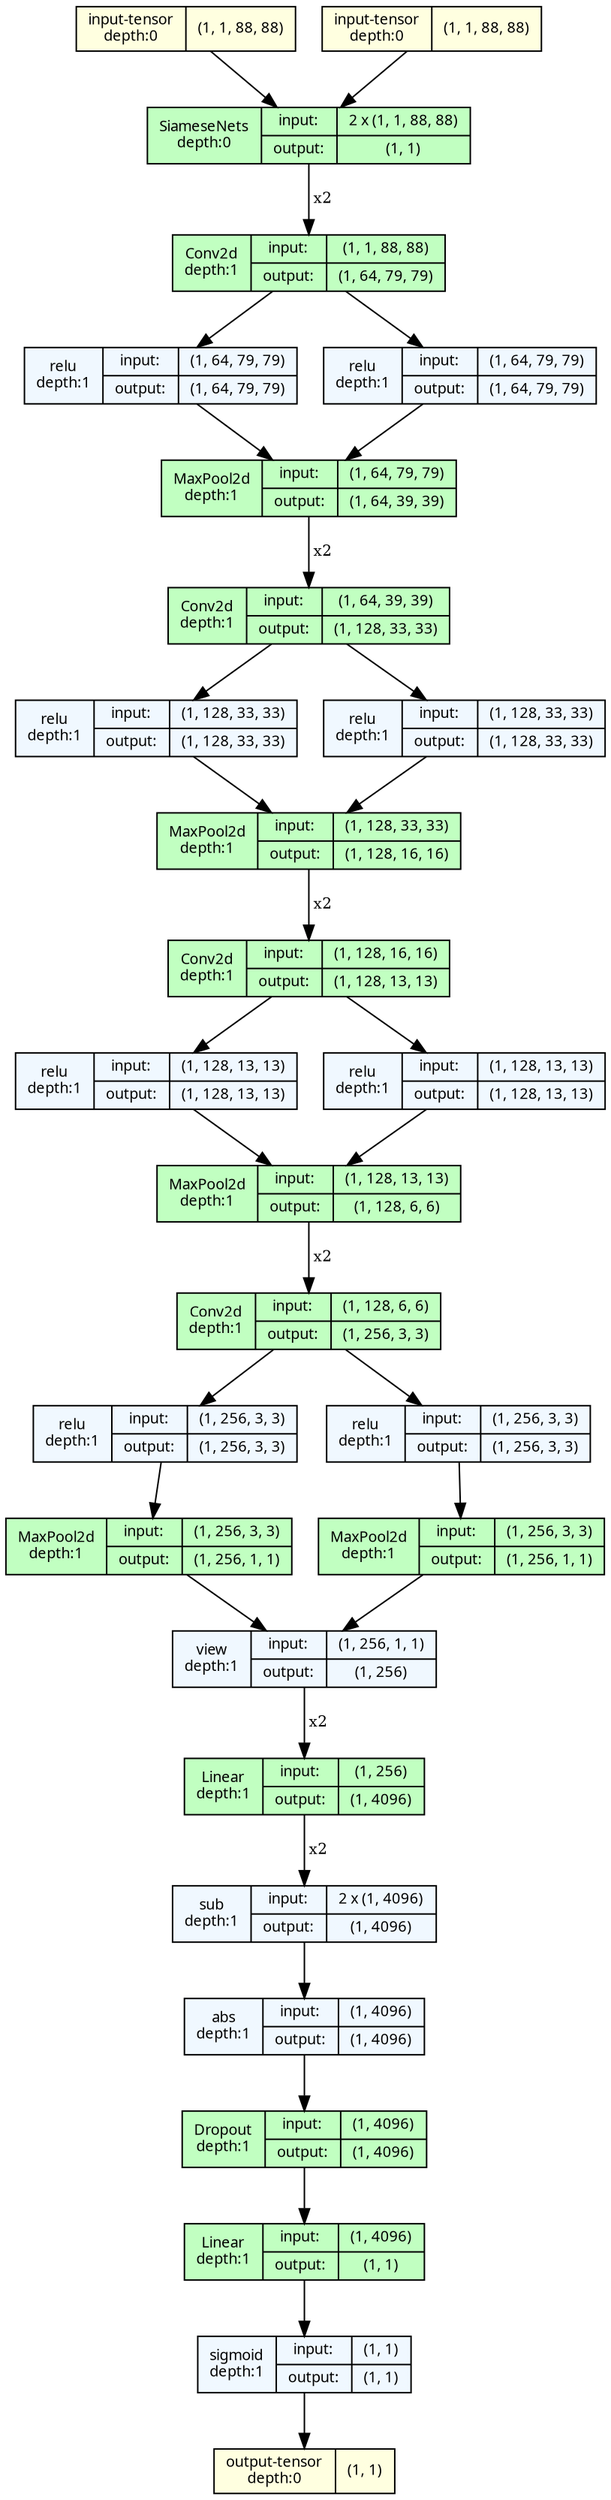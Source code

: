 strict digraph SiameseNets {
	graph [ordering=in size="22.2,22.2"]
	node [align=left fontname="Linux libertine" fontsize=10 height=0.2 ranksep=0.1 shape=record style=filled]
	edge [fontsize=10]
	0 [label="input-tensor&#92;ndepth:0|(1, 1, 88, 88)" fillcolor=lightyellow]
	1 [label="input-tensor&#92;ndepth:0|(1, 1, 88, 88)" fillcolor=lightyellow]
	2 [label="SiameseNets&#92;ndepth:0|{input:|output:}|{2 x (1, 1, 88, 88)|(1, 1)}" fillcolor=darkseagreen1]
	3 [label="Conv2d&#92;ndepth:1|{input:|output:}|{(1, 1, 88, 88)|(1, 64, 79, 79)}" fillcolor=darkseagreen1]
	4 [label="relu&#92;ndepth:1|{input:|output:}|{(1, 64, 79, 79)|(1, 64, 79, 79)}" fillcolor=aliceblue]
	5 [label="MaxPool2d&#92;ndepth:1|{input:|output:}|{(1, 64, 79, 79)|(1, 64, 39, 39)}" fillcolor=darkseagreen1]
	6 [label="Conv2d&#92;ndepth:1|{input:|output:}|{(1, 64, 39, 39)|(1, 128, 33, 33)}" fillcolor=darkseagreen1]
	7 [label="relu&#92;ndepth:1|{input:|output:}|{(1, 128, 33, 33)|(1, 128, 33, 33)}" fillcolor=aliceblue]
	8 [label="MaxPool2d&#92;ndepth:1|{input:|output:}|{(1, 128, 33, 33)|(1, 128, 16, 16)}" fillcolor=darkseagreen1]
	9 [label="Conv2d&#92;ndepth:1|{input:|output:}|{(1, 128, 16, 16)|(1, 128, 13, 13)}" fillcolor=darkseagreen1]
	10 [label="relu&#92;ndepth:1|{input:|output:}|{(1, 128, 13, 13)|(1, 128, 13, 13)}" fillcolor=aliceblue]
	11 [label="MaxPool2d&#92;ndepth:1|{input:|output:}|{(1, 128, 13, 13)|(1, 128, 6, 6)}" fillcolor=darkseagreen1]
	12 [label="Conv2d&#92;ndepth:1|{input:|output:}|{(1, 128, 6, 6)|(1, 256, 3, 3)}" fillcolor=darkseagreen1]
	13 [label="relu&#92;ndepth:1|{input:|output:}|{(1, 256, 3, 3)|(1, 256, 3, 3)}" fillcolor=aliceblue]
	14 [label="MaxPool2d&#92;ndepth:1|{input:|output:}|{(1, 256, 3, 3)|(1, 256, 1, 1)}" fillcolor=darkseagreen1]
	15 [label="view&#92;ndepth:1|{input:|output:}|{(1, 256, 1, 1)|(1, 256)}" fillcolor=aliceblue]
	16 [label="Linear&#92;ndepth:1|{input:|output:}|{(1, 256)|(1, 4096)}" fillcolor=darkseagreen1]
	17 [label="sub&#92;ndepth:1|{input:|output:}|{2 x (1, 4096)|(1, 4096)}" fillcolor=aliceblue]
	18 [label="abs&#92;ndepth:1|{input:|output:}|{(1, 4096)|(1, 4096)}" fillcolor=aliceblue]
	19 [label="Dropout&#92;ndepth:1|{input:|output:}|{(1, 4096)|(1, 4096)}" fillcolor=darkseagreen1]
	20 [label="Linear&#92;ndepth:1|{input:|output:}|{(1, 4096)|(1, 1)}" fillcolor=darkseagreen1]
	21 [label="sigmoid&#92;ndepth:1|{input:|output:}|{(1, 1)|(1, 1)}" fillcolor=aliceblue]
	22 [label="output-tensor&#92;ndepth:0|(1, 1)" fillcolor=lightyellow]
	3 [label="Conv2d&#92;ndepth:1|{input:|output:}|{(1, 1, 88, 88)|(1, 64, 79, 79)}" fillcolor=darkseagreen1]
	23 [label="relu&#92;ndepth:1|{input:|output:}|{(1, 64, 79, 79)|(1, 64, 79, 79)}" fillcolor=aliceblue]
	5 [label="MaxPool2d&#92;ndepth:1|{input:|output:}|{(1, 64, 79, 79)|(1, 64, 39, 39)}" fillcolor=darkseagreen1]
	6 [label="Conv2d&#92;ndepth:1|{input:|output:}|{(1, 64, 39, 39)|(1, 128, 33, 33)}" fillcolor=darkseagreen1]
	24 [label="relu&#92;ndepth:1|{input:|output:}|{(1, 128, 33, 33)|(1, 128, 33, 33)}" fillcolor=aliceblue]
	8 [label="MaxPool2d&#92;ndepth:1|{input:|output:}|{(1, 128, 33, 33)|(1, 128, 16, 16)}" fillcolor=darkseagreen1]
	9 [label="Conv2d&#92;ndepth:1|{input:|output:}|{(1, 128, 16, 16)|(1, 128, 13, 13)}" fillcolor=darkseagreen1]
	25 [label="relu&#92;ndepth:1|{input:|output:}|{(1, 128, 13, 13)|(1, 128, 13, 13)}" fillcolor=aliceblue]
	11 [label="MaxPool2d&#92;ndepth:1|{input:|output:}|{(1, 128, 13, 13)|(1, 128, 6, 6)}" fillcolor=darkseagreen1]
	12 [label="Conv2d&#92;ndepth:1|{input:|output:}|{(1, 128, 6, 6)|(1, 256, 3, 3)}" fillcolor=darkseagreen1]
	26 [label="relu&#92;ndepth:1|{input:|output:}|{(1, 256, 3, 3)|(1, 256, 3, 3)}" fillcolor=aliceblue]
	27 [label="MaxPool2d&#92;ndepth:1|{input:|output:}|{(1, 256, 3, 3)|(1, 256, 1, 1)}" fillcolor=darkseagreen1]
	15 [label="view&#92;ndepth:1|{input:|output:}|{(1, 256, 1, 1)|(1, 256)}" fillcolor=aliceblue]
	16 [label="Linear&#92;ndepth:1|{input:|output:}|{(1, 256)|(1, 4096)}" fillcolor=darkseagreen1]
	0 -> 2
	1 -> 2
	2 -> 3
	3 -> 4
	4 -> 5
	5 -> 6
	6 -> 7
	7 -> 8
	8 -> 9
	9 -> 10
	10 -> 11
	11 -> 12
	12 -> 13
	13 -> 14
	14 -> 15
	15 -> 16
	16 -> 17
	17 -> 18
	18 -> 19
	19 -> 20
	20 -> 21
	21 -> 22
	2 -> 3 [label=" x2"]
	3 -> 23
	23 -> 5
	5 -> 6 [label=" x2"]
	6 -> 24
	24 -> 8
	8 -> 9 [label=" x2"]
	9 -> 25
	25 -> 11
	11 -> 12 [label=" x2"]
	12 -> 26
	26 -> 27
	27 -> 15
	15 -> 16 [label=" x2"]
	16 -> 17 [label=" x2"]
}
